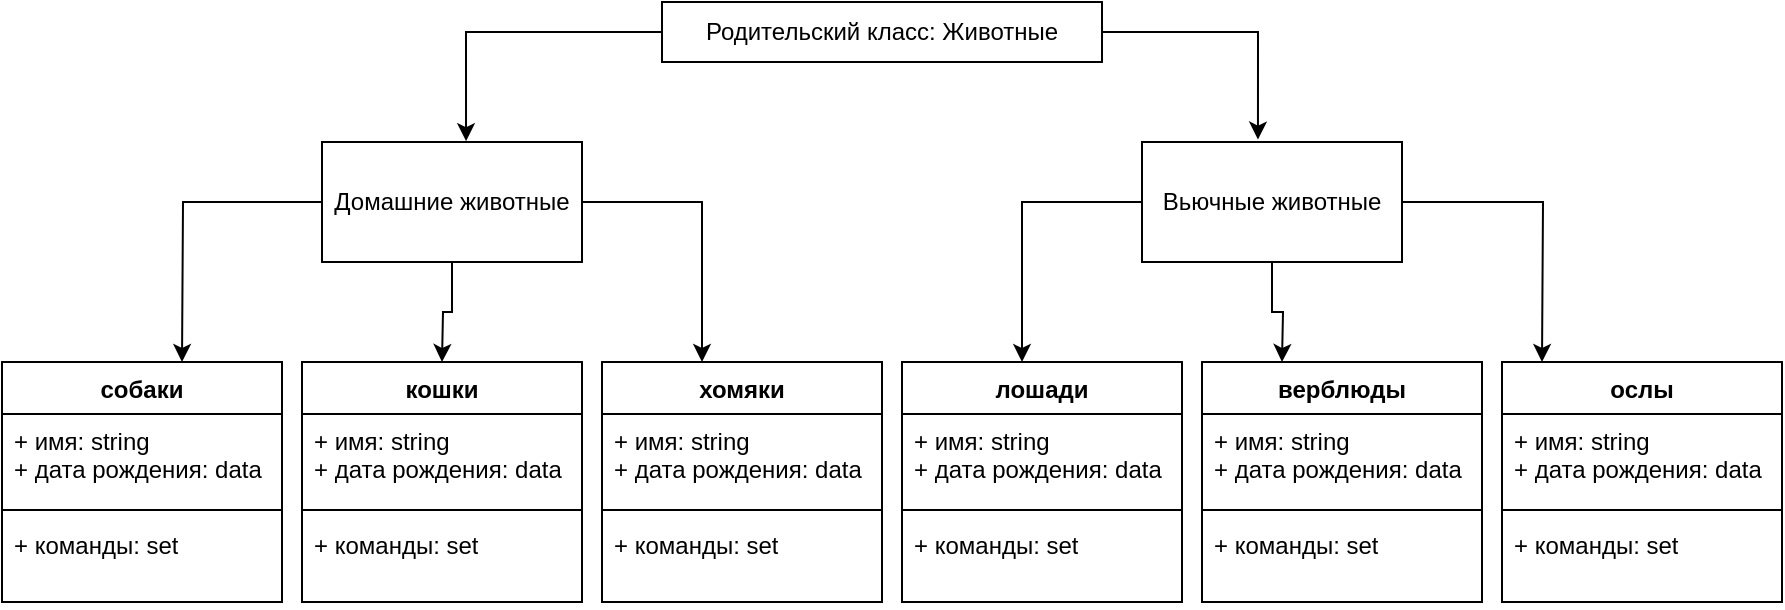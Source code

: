 <mxfile version="24.2.2" type="github">
  <diagram name="Страница — 1" id="bfD8w-6BxN9i6uouQfj0">
    <mxGraphModel dx="1050" dy="522" grid="1" gridSize="10" guides="1" tooltips="1" connect="1" arrows="1" fold="1" page="1" pageScale="1" pageWidth="827" pageHeight="1169" math="0" shadow="0">
      <root>
        <mxCell id="0" />
        <mxCell id="1" parent="0" />
        <mxCell id="6-WwLYE7taQDnbWcNYMr-1" value="Родительский класс: Животные" style="rounded=0;whiteSpace=wrap;html=1;" parent="1" vertex="1">
          <mxGeometry x="340" y="10" width="220" height="30" as="geometry" />
        </mxCell>
        <mxCell id="6-WwLYE7taQDnbWcNYMr-19" style="edgeStyle=orthogonalEdgeStyle;rounded=0;orthogonalLoop=1;jettySize=auto;html=1;entryX=0.5;entryY=0;entryDx=0;entryDy=0;" parent="1" source="6-WwLYE7taQDnbWcNYMr-2" edge="1">
          <mxGeometry relative="1" as="geometry">
            <mxPoint x="100" y="190" as="targetPoint" />
          </mxGeometry>
        </mxCell>
        <mxCell id="6-WwLYE7taQDnbWcNYMr-20" style="edgeStyle=orthogonalEdgeStyle;rounded=0;orthogonalLoop=1;jettySize=auto;html=1;entryX=0.5;entryY=0;entryDx=0;entryDy=0;" parent="1" source="6-WwLYE7taQDnbWcNYMr-2" edge="1">
          <mxGeometry relative="1" as="geometry">
            <mxPoint x="360" y="190" as="targetPoint" />
            <Array as="points">
              <mxPoint x="360" y="110" />
            </Array>
          </mxGeometry>
        </mxCell>
        <mxCell id="6-WwLYE7taQDnbWcNYMr-21" style="edgeStyle=orthogonalEdgeStyle;rounded=0;orthogonalLoop=1;jettySize=auto;html=1;entryX=0.5;entryY=0;entryDx=0;entryDy=0;" parent="1" source="6-WwLYE7taQDnbWcNYMr-2" edge="1">
          <mxGeometry relative="1" as="geometry">
            <mxPoint x="230" y="190" as="targetPoint" />
          </mxGeometry>
        </mxCell>
        <mxCell id="6-WwLYE7taQDnbWcNYMr-2" value="Домашние животные" style="rounded=0;whiteSpace=wrap;html=1;" parent="1" vertex="1">
          <mxGeometry x="170" y="80" width="130" height="60" as="geometry" />
        </mxCell>
        <mxCell id="6-WwLYE7taQDnbWcNYMr-22" style="edgeStyle=orthogonalEdgeStyle;rounded=0;orthogonalLoop=1;jettySize=auto;html=1;entryX=0.5;entryY=0;entryDx=0;entryDy=0;" parent="1" source="6-WwLYE7taQDnbWcNYMr-3" edge="1">
          <mxGeometry relative="1" as="geometry">
            <mxPoint x="520" y="190" as="targetPoint" />
            <Array as="points">
              <mxPoint x="520" y="110" />
            </Array>
          </mxGeometry>
        </mxCell>
        <mxCell id="6-WwLYE7taQDnbWcNYMr-23" style="edgeStyle=orthogonalEdgeStyle;rounded=0;orthogonalLoop=1;jettySize=auto;html=1;entryX=0.5;entryY=0;entryDx=0;entryDy=0;" parent="1" source="6-WwLYE7taQDnbWcNYMr-3" edge="1">
          <mxGeometry relative="1" as="geometry">
            <mxPoint x="780" y="190" as="targetPoint" />
          </mxGeometry>
        </mxCell>
        <mxCell id="6-WwLYE7taQDnbWcNYMr-24" style="edgeStyle=orthogonalEdgeStyle;rounded=0;orthogonalLoop=1;jettySize=auto;html=1;entryX=0.5;entryY=0;entryDx=0;entryDy=0;" parent="1" source="6-WwLYE7taQDnbWcNYMr-3" edge="1">
          <mxGeometry relative="1" as="geometry">
            <mxPoint x="650" y="190" as="targetPoint" />
          </mxGeometry>
        </mxCell>
        <mxCell id="6-WwLYE7taQDnbWcNYMr-3" value="Вьючные животные" style="rounded=0;whiteSpace=wrap;html=1;" parent="1" vertex="1">
          <mxGeometry x="580" y="80" width="130" height="60" as="geometry" />
        </mxCell>
        <mxCell id="6-WwLYE7taQDnbWcNYMr-17" style="edgeStyle=orthogonalEdgeStyle;rounded=0;orthogonalLoop=1;jettySize=auto;html=1;entryX=0.554;entryY=-0.007;entryDx=0;entryDy=0;entryPerimeter=0;" parent="1" source="6-WwLYE7taQDnbWcNYMr-1" target="6-WwLYE7taQDnbWcNYMr-2" edge="1">
          <mxGeometry relative="1" as="geometry" />
        </mxCell>
        <mxCell id="6-WwLYE7taQDnbWcNYMr-18" style="edgeStyle=orthogonalEdgeStyle;rounded=0;orthogonalLoop=1;jettySize=auto;html=1;entryX=0.446;entryY=-0.02;entryDx=0;entryDy=0;entryPerimeter=0;" parent="1" source="6-WwLYE7taQDnbWcNYMr-1" target="6-WwLYE7taQDnbWcNYMr-3" edge="1">
          <mxGeometry relative="1" as="geometry" />
        </mxCell>
        <mxCell id="6-WwLYE7taQDnbWcNYMr-25" value="собаки" style="swimlane;fontStyle=1;align=center;verticalAlign=top;childLayout=stackLayout;horizontal=1;startSize=26;horizontalStack=0;resizeParent=1;resizeParentMax=0;resizeLast=0;collapsible=1;marginBottom=0;whiteSpace=wrap;html=1;" parent="1" vertex="1">
          <mxGeometry x="10" y="190" width="140" height="120" as="geometry" />
        </mxCell>
        <mxCell id="6-WwLYE7taQDnbWcNYMr-26" value="+ имя: string&lt;div&gt;+ дата рождения: data&lt;/div&gt;" style="text;strokeColor=none;fillColor=none;align=left;verticalAlign=top;spacingLeft=4;spacingRight=4;overflow=hidden;rotatable=0;points=[[0,0.5],[1,0.5]];portConstraint=eastwest;whiteSpace=wrap;html=1;" parent="6-WwLYE7taQDnbWcNYMr-25" vertex="1">
          <mxGeometry y="26" width="140" height="44" as="geometry" />
        </mxCell>
        <mxCell id="6-WwLYE7taQDnbWcNYMr-27" value="" style="line;strokeWidth=1;fillColor=none;align=left;verticalAlign=middle;spacingTop=-1;spacingLeft=3;spacingRight=3;rotatable=0;labelPosition=right;points=[];portConstraint=eastwest;strokeColor=inherit;" parent="6-WwLYE7taQDnbWcNYMr-25" vertex="1">
          <mxGeometry y="70" width="140" height="8" as="geometry" />
        </mxCell>
        <mxCell id="6-WwLYE7taQDnbWcNYMr-28" value="+ команды: set" style="text;strokeColor=none;fillColor=none;align=left;verticalAlign=top;spacingLeft=4;spacingRight=4;overflow=hidden;rotatable=0;points=[[0,0.5],[1,0.5]];portConstraint=eastwest;whiteSpace=wrap;html=1;" parent="6-WwLYE7taQDnbWcNYMr-25" vertex="1">
          <mxGeometry y="78" width="140" height="42" as="geometry" />
        </mxCell>
        <mxCell id="6-WwLYE7taQDnbWcNYMr-29" value="кошки" style="swimlane;fontStyle=1;align=center;verticalAlign=top;childLayout=stackLayout;horizontal=1;startSize=26;horizontalStack=0;resizeParent=1;resizeParentMax=0;resizeLast=0;collapsible=1;marginBottom=0;whiteSpace=wrap;html=1;" parent="1" vertex="1">
          <mxGeometry x="160" y="190" width="140" height="120" as="geometry" />
        </mxCell>
        <mxCell id="6-WwLYE7taQDnbWcNYMr-30" value="+ имя: string&lt;div&gt;+ дата рождения: data&lt;/div&gt;" style="text;strokeColor=none;fillColor=none;align=left;verticalAlign=top;spacingLeft=4;spacingRight=4;overflow=hidden;rotatable=0;points=[[0,0.5],[1,0.5]];portConstraint=eastwest;whiteSpace=wrap;html=1;" parent="6-WwLYE7taQDnbWcNYMr-29" vertex="1">
          <mxGeometry y="26" width="140" height="44" as="geometry" />
        </mxCell>
        <mxCell id="6-WwLYE7taQDnbWcNYMr-31" value="" style="line;strokeWidth=1;fillColor=none;align=left;verticalAlign=middle;spacingTop=-1;spacingLeft=3;spacingRight=3;rotatable=0;labelPosition=right;points=[];portConstraint=eastwest;strokeColor=inherit;" parent="6-WwLYE7taQDnbWcNYMr-29" vertex="1">
          <mxGeometry y="70" width="140" height="8" as="geometry" />
        </mxCell>
        <mxCell id="6-WwLYE7taQDnbWcNYMr-32" value="+ команды: set" style="text;strokeColor=none;fillColor=none;align=left;verticalAlign=top;spacingLeft=4;spacingRight=4;overflow=hidden;rotatable=0;points=[[0,0.5],[1,0.5]];portConstraint=eastwest;whiteSpace=wrap;html=1;" parent="6-WwLYE7taQDnbWcNYMr-29" vertex="1">
          <mxGeometry y="78" width="140" height="42" as="geometry" />
        </mxCell>
        <mxCell id="6-WwLYE7taQDnbWcNYMr-33" value="хомяки" style="swimlane;fontStyle=1;align=center;verticalAlign=top;childLayout=stackLayout;horizontal=1;startSize=26;horizontalStack=0;resizeParent=1;resizeParentMax=0;resizeLast=0;collapsible=1;marginBottom=0;whiteSpace=wrap;html=1;" parent="1" vertex="1">
          <mxGeometry x="310" y="190" width="140" height="120" as="geometry" />
        </mxCell>
        <mxCell id="6-WwLYE7taQDnbWcNYMr-34" value="+ имя: string&lt;div&gt;+ дата рождения: data&lt;/div&gt;" style="text;strokeColor=none;fillColor=none;align=left;verticalAlign=top;spacingLeft=4;spacingRight=4;overflow=hidden;rotatable=0;points=[[0,0.5],[1,0.5]];portConstraint=eastwest;whiteSpace=wrap;html=1;" parent="6-WwLYE7taQDnbWcNYMr-33" vertex="1">
          <mxGeometry y="26" width="140" height="44" as="geometry" />
        </mxCell>
        <mxCell id="6-WwLYE7taQDnbWcNYMr-35" value="" style="line;strokeWidth=1;fillColor=none;align=left;verticalAlign=middle;spacingTop=-1;spacingLeft=3;spacingRight=3;rotatable=0;labelPosition=right;points=[];portConstraint=eastwest;strokeColor=inherit;" parent="6-WwLYE7taQDnbWcNYMr-33" vertex="1">
          <mxGeometry y="70" width="140" height="8" as="geometry" />
        </mxCell>
        <mxCell id="6-WwLYE7taQDnbWcNYMr-36" value="+ команды: set" style="text;strokeColor=none;fillColor=none;align=left;verticalAlign=top;spacingLeft=4;spacingRight=4;overflow=hidden;rotatable=0;points=[[0,0.5],[1,0.5]];portConstraint=eastwest;whiteSpace=wrap;html=1;" parent="6-WwLYE7taQDnbWcNYMr-33" vertex="1">
          <mxGeometry y="78" width="140" height="42" as="geometry" />
        </mxCell>
        <mxCell id="6-WwLYE7taQDnbWcNYMr-41" value="лошади" style="swimlane;fontStyle=1;align=center;verticalAlign=top;childLayout=stackLayout;horizontal=1;startSize=26;horizontalStack=0;resizeParent=1;resizeParentMax=0;resizeLast=0;collapsible=1;marginBottom=0;whiteSpace=wrap;html=1;" parent="1" vertex="1">
          <mxGeometry x="460" y="190" width="140" height="120" as="geometry" />
        </mxCell>
        <mxCell id="6-WwLYE7taQDnbWcNYMr-42" value="+ имя: string&lt;div&gt;+ дата рождения: data&lt;/div&gt;" style="text;strokeColor=none;fillColor=none;align=left;verticalAlign=top;spacingLeft=4;spacingRight=4;overflow=hidden;rotatable=0;points=[[0,0.5],[1,0.5]];portConstraint=eastwest;whiteSpace=wrap;html=1;" parent="6-WwLYE7taQDnbWcNYMr-41" vertex="1">
          <mxGeometry y="26" width="140" height="44" as="geometry" />
        </mxCell>
        <mxCell id="6-WwLYE7taQDnbWcNYMr-43" value="" style="line;strokeWidth=1;fillColor=none;align=left;verticalAlign=middle;spacingTop=-1;spacingLeft=3;spacingRight=3;rotatable=0;labelPosition=right;points=[];portConstraint=eastwest;strokeColor=inherit;" parent="6-WwLYE7taQDnbWcNYMr-41" vertex="1">
          <mxGeometry y="70" width="140" height="8" as="geometry" />
        </mxCell>
        <mxCell id="6-WwLYE7taQDnbWcNYMr-44" value="+ команды: set" style="text;strokeColor=none;fillColor=none;align=left;verticalAlign=top;spacingLeft=4;spacingRight=4;overflow=hidden;rotatable=0;points=[[0,0.5],[1,0.5]];portConstraint=eastwest;whiteSpace=wrap;html=1;" parent="6-WwLYE7taQDnbWcNYMr-41" vertex="1">
          <mxGeometry y="78" width="140" height="42" as="geometry" />
        </mxCell>
        <mxCell id="6-WwLYE7taQDnbWcNYMr-45" value="верблюды" style="swimlane;fontStyle=1;align=center;verticalAlign=top;childLayout=stackLayout;horizontal=1;startSize=26;horizontalStack=0;resizeParent=1;resizeParentMax=0;resizeLast=0;collapsible=1;marginBottom=0;whiteSpace=wrap;html=1;" parent="1" vertex="1">
          <mxGeometry x="610" y="190" width="140" height="120" as="geometry" />
        </mxCell>
        <mxCell id="6-WwLYE7taQDnbWcNYMr-46" value="+ имя: string&lt;div&gt;+ дата рождения: data&lt;/div&gt;" style="text;strokeColor=none;fillColor=none;align=left;verticalAlign=top;spacingLeft=4;spacingRight=4;overflow=hidden;rotatable=0;points=[[0,0.5],[1,0.5]];portConstraint=eastwest;whiteSpace=wrap;html=1;" parent="6-WwLYE7taQDnbWcNYMr-45" vertex="1">
          <mxGeometry y="26" width="140" height="44" as="geometry" />
        </mxCell>
        <mxCell id="6-WwLYE7taQDnbWcNYMr-47" value="" style="line;strokeWidth=1;fillColor=none;align=left;verticalAlign=middle;spacingTop=-1;spacingLeft=3;spacingRight=3;rotatable=0;labelPosition=right;points=[];portConstraint=eastwest;strokeColor=inherit;" parent="6-WwLYE7taQDnbWcNYMr-45" vertex="1">
          <mxGeometry y="70" width="140" height="8" as="geometry" />
        </mxCell>
        <mxCell id="6-WwLYE7taQDnbWcNYMr-48" value="+ команды: set" style="text;strokeColor=none;fillColor=none;align=left;verticalAlign=top;spacingLeft=4;spacingRight=4;overflow=hidden;rotatable=0;points=[[0,0.5],[1,0.5]];portConstraint=eastwest;whiteSpace=wrap;html=1;" parent="6-WwLYE7taQDnbWcNYMr-45" vertex="1">
          <mxGeometry y="78" width="140" height="42" as="geometry" />
        </mxCell>
        <mxCell id="6-WwLYE7taQDnbWcNYMr-49" value="ослы" style="swimlane;fontStyle=1;align=center;verticalAlign=top;childLayout=stackLayout;horizontal=1;startSize=26;horizontalStack=0;resizeParent=1;resizeParentMax=0;resizeLast=0;collapsible=1;marginBottom=0;whiteSpace=wrap;html=1;" parent="1" vertex="1">
          <mxGeometry x="760" y="190" width="140" height="120" as="geometry" />
        </mxCell>
        <mxCell id="6-WwLYE7taQDnbWcNYMr-50" value="+ имя: string&lt;div&gt;+ дата рождения: data&lt;/div&gt;" style="text;strokeColor=none;fillColor=none;align=left;verticalAlign=top;spacingLeft=4;spacingRight=4;overflow=hidden;rotatable=0;points=[[0,0.5],[1,0.5]];portConstraint=eastwest;whiteSpace=wrap;html=1;" parent="6-WwLYE7taQDnbWcNYMr-49" vertex="1">
          <mxGeometry y="26" width="140" height="44" as="geometry" />
        </mxCell>
        <mxCell id="6-WwLYE7taQDnbWcNYMr-51" value="" style="line;strokeWidth=1;fillColor=none;align=left;verticalAlign=middle;spacingTop=-1;spacingLeft=3;spacingRight=3;rotatable=0;labelPosition=right;points=[];portConstraint=eastwest;strokeColor=inherit;" parent="6-WwLYE7taQDnbWcNYMr-49" vertex="1">
          <mxGeometry y="70" width="140" height="8" as="geometry" />
        </mxCell>
        <mxCell id="6-WwLYE7taQDnbWcNYMr-52" value="+ команды: set" style="text;strokeColor=none;fillColor=none;align=left;verticalAlign=top;spacingLeft=4;spacingRight=4;overflow=hidden;rotatable=0;points=[[0,0.5],[1,0.5]];portConstraint=eastwest;whiteSpace=wrap;html=1;" parent="6-WwLYE7taQDnbWcNYMr-49" vertex="1">
          <mxGeometry y="78" width="140" height="42" as="geometry" />
        </mxCell>
      </root>
    </mxGraphModel>
  </diagram>
</mxfile>
